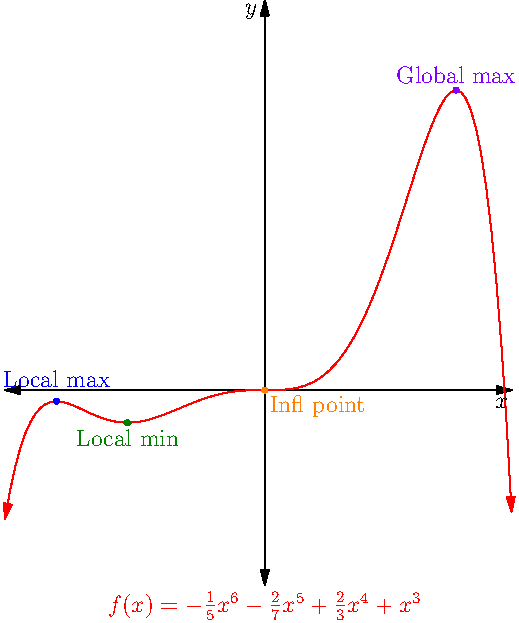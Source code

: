 // Asymptote code for plotting a function with four critical points
import graph;

size(11cm);

// Define the function with critical points
real f(real x) {
  return x**3 + 2*x**4/3 - 2*x**5/7 - x**6/5;
}

// Set up the range for x and y
real xmin = -2, xmax = 1.9;
real ymin = -1.5, ymax = 3;

// Draw the axes
xaxis("$x$", xmin, xmax, Arrows);
yaxis("$y$", ymin, ymax, Arrows);

// Plot the function
draw(graph(f, xmin, xmax), red, Arrows);

// Labels for critical points
real x1 = -1.6043;
real x2 = -1.05843;
real x3 = 0;
real x4 = 1.4723;

dot("Local max", (x1, f(x1)), 2*dir(90), blue);
dot("Local min", (x2, f(x2)), dir(-90), deepgreen);
dot("Infl point", (x3, f(x3)), dir(315), orange);
dot("Global max", (x4, f(x4)), dir(90), purple);

label("$f(x)=-\frac15x^6-\frac27x^5+\frac23x^4+x^3$", (0,ymin), dir(-90), red);
